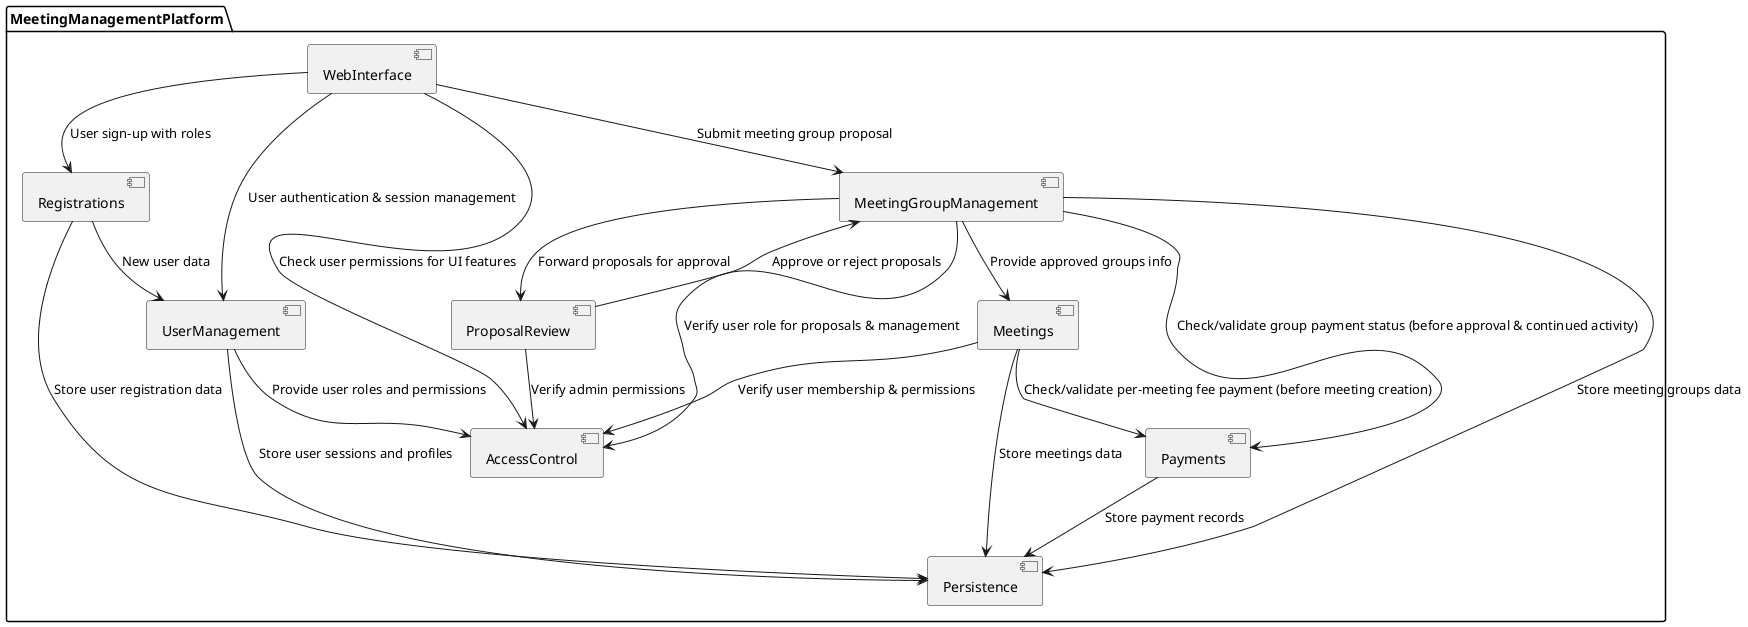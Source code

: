 @startuml
package MeetingManagementPlatform {

  [WebInterface] as WebInterface
  [UserManagement] as UserMgmt
  [Registrations] as Registrations
  [AccessControl] as AccessControl
  [ProposalReview] as ProposalReview
  [MeetingGroupManagement] as MeetingGroupMgmt
  [Meetings] as MeetingMgmt
  [Payments] as PaymentProcessing
  [Persistence] as Persistence

  ' User registration and authentication flow
  WebInterface --> Registrations: User sign-up with roles
  WebInterface --> UserMgmt: User authentication & session management
  Registrations --> UserMgmt: New user data
  UserMgmt --> AccessControl: Provide user roles and permissions

  ' Access control used by all major components
  WebInterface --> AccessControl: Check user permissions for UI features
  MeetingGroupMgmt --> AccessControl: Verify user role for proposals & management
  ProposalReview --> AccessControl: Verify admin permissions
  MeetingMgmt --> AccessControl: Verify user membership & permissions

  ' Meeting group proposal lifecycle
  WebInterface --> MeetingGroupMgmt: Submit meeting group proposal
  MeetingGroupMgmt --> ProposalReview: Forward proposals for approval
  ProposalReview --> MeetingGroupMgmt: Approve or reject proposals

  ' Payment processing and validation
  MeetingGroupMgmt --> PaymentProcessing: Check/validate group payment status (before approval & continued activity)
  MeetingMgmt --> PaymentProcessing: Check/validate per-meeting fee payment (before meeting creation)
  PaymentProcessing --> Persistence: Store payment records

  ' Meeting creation for approved groups
  MeetingGroupMgmt --> MeetingMgmt: Provide approved groups info
  MeetingMgmt --> Persistence: Store meetings data
  MeetingGroupMgmt --> Persistence: Store meeting groups data

  ' User info persistence
  Registrations --> Persistence: Store user registration data
  UserMgmt --> Persistence: Store user sessions and profiles

}

@enduml
